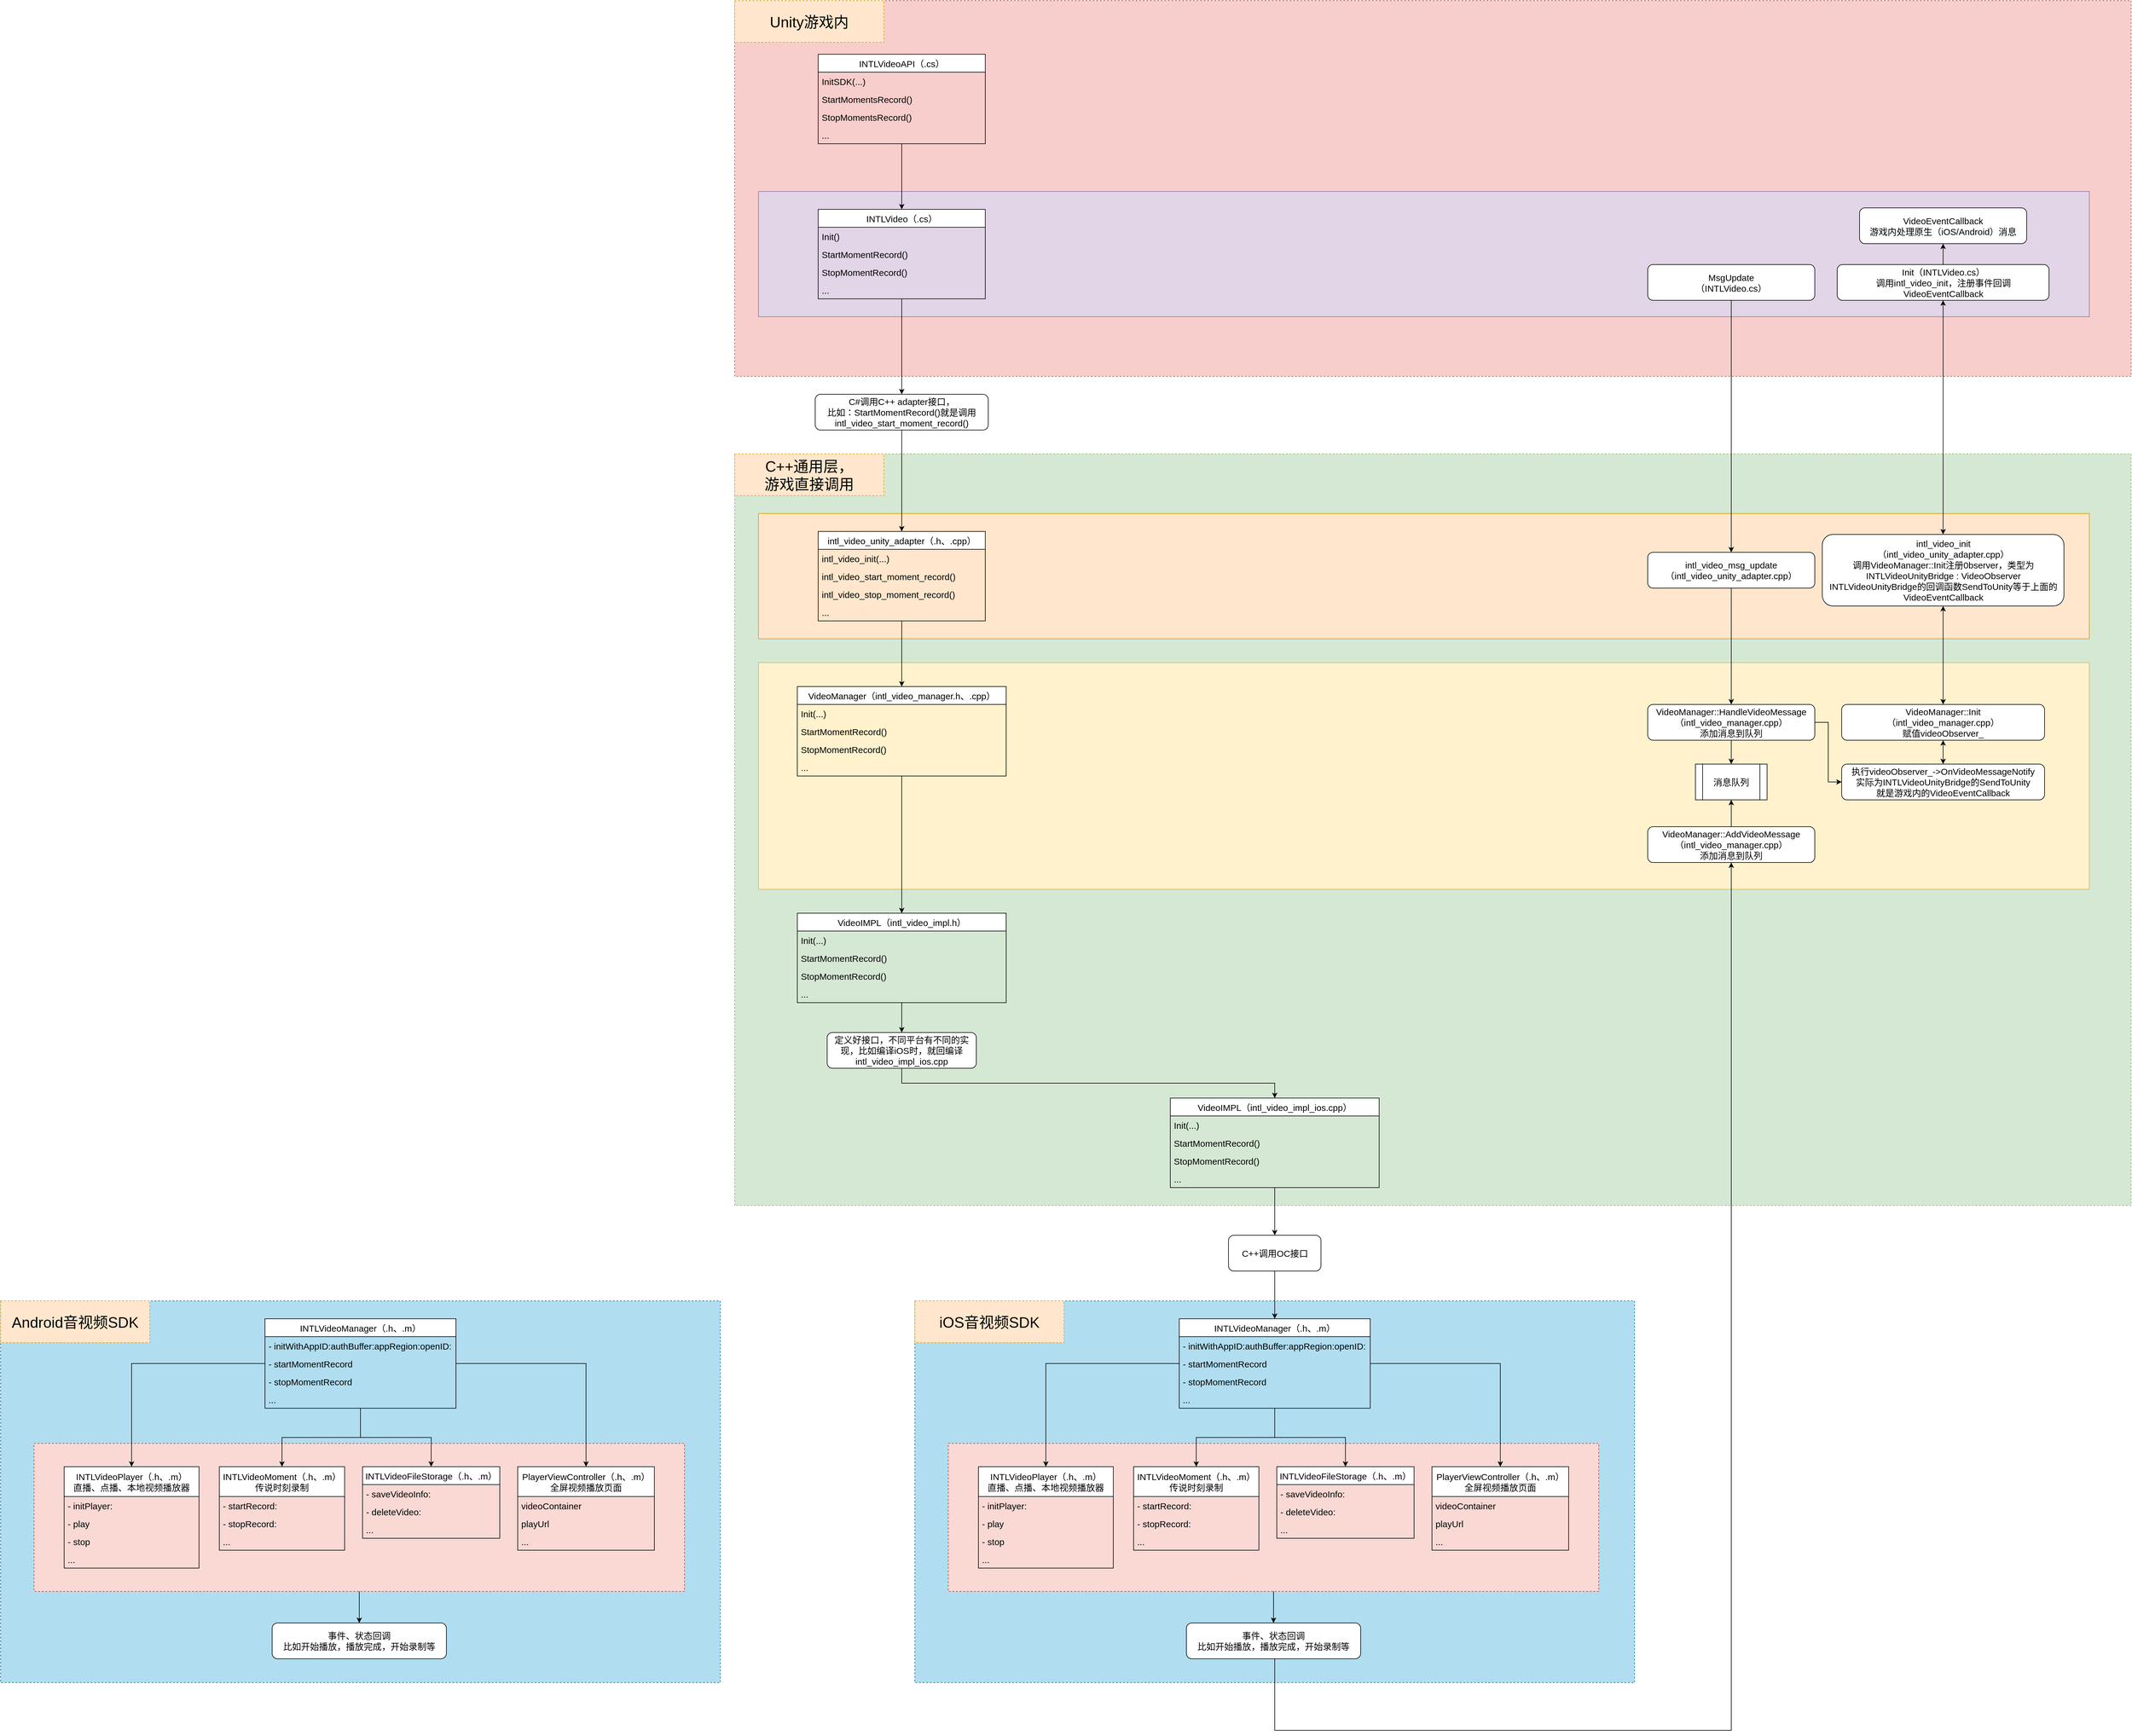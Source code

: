 <mxfile version="16.5.3" type="github">
  <diagram id="pVmP_ZlypJW5fgTROmLy" name="Page-1">
    <mxGraphModel dx="4830" dy="4189" grid="1" gridSize="10" guides="1" tooltips="1" connect="1" arrows="1" fold="1" page="1" pageScale="1" pageWidth="827" pageHeight="1169" math="0" shadow="0">
      <root>
        <mxCell id="0" />
        <mxCell id="1" parent="0" />
        <mxCell id="JUx5jzB8KOMg5DZ55unH-3" value="" style="rounded=0;whiteSpace=wrap;html=1;dashed=1;fillColor=#f8cecc;strokeColor=#b85450;" vertex="1" parent="1">
          <mxGeometry x="-10" y="-330" width="2340" height="630" as="geometry" />
        </mxCell>
        <mxCell id="JUx5jzB8KOMg5DZ55unH-21" value="" style="rounded=0;whiteSpace=wrap;html=1;fontSize=15;fillColor=#e1d5e7;strokeColor=#9673a6;" vertex="1" parent="1">
          <mxGeometry x="30" y="-10" width="2230" height="210" as="geometry" />
        </mxCell>
        <mxCell id="JUx5jzB8KOMg5DZ55unH-5" value="" style="rounded=0;whiteSpace=wrap;html=1;dashed=1;fontSize=15;fillColor=#d5e8d4;strokeColor=#82b366;" vertex="1" parent="1">
          <mxGeometry x="-10" y="430" width="2340" height="1260" as="geometry" />
        </mxCell>
        <mxCell id="JUx5jzB8KOMg5DZ55unH-19" value="" style="rounded=0;whiteSpace=wrap;html=1;fontSize=15;fillColor=#ffe6cc;strokeColor=#d79b00;" vertex="1" parent="1">
          <mxGeometry x="30" y="530" width="2230" height="210" as="geometry" />
        </mxCell>
        <mxCell id="JUx5jzB8KOMg5DZ55unH-17" value="" style="rounded=0;whiteSpace=wrap;html=1;fontSize=15;fillColor=#fff2cc;strokeColor=#d6b656;" vertex="1" parent="1">
          <mxGeometry x="30" y="780" width="2230" height="380" as="geometry" />
        </mxCell>
        <mxCell id="JUx5jzB8KOMg5DZ55unH-7" value="" style="rounded=0;whiteSpace=wrap;html=1;dashed=1;fontSize=15;fillColor=#b1ddf0;strokeColor=#10739e;" vertex="1" parent="1">
          <mxGeometry x="292" y="1850" width="1206" height="640" as="geometry" />
        </mxCell>
        <mxCell id="JUx5jzB8KOMg5DZ55unH-2" style="edgeStyle=orthogonalEdgeStyle;rounded=0;orthogonalLoop=1;jettySize=auto;html=1;exitX=0.5;exitY=1;exitDx=0;exitDy=0;entryX=0.5;entryY=0;entryDx=0;entryDy=0;" edge="1" parent="1" source="JUx5jzB8KOMg5DZ55unH-1" target="YaLD1JXw7uaXsb9LfMqk-112">
          <mxGeometry relative="1" as="geometry" />
        </mxCell>
        <mxCell id="JUx5jzB8KOMg5DZ55unH-1" value="" style="rounded=0;whiteSpace=wrap;html=1;dashed=1;fillColor=#fad9d5;strokeColor=#ae4132;" vertex="1" parent="1">
          <mxGeometry x="348" y="2089" width="1090" height="248" as="geometry" />
        </mxCell>
        <mxCell id="YaLD1JXw7uaXsb9LfMqk-14" value="" style="edgeStyle=orthogonalEdgeStyle;rounded=0;orthogonalLoop=1;jettySize=auto;html=1;fontSize=15;" parent="1" source="YaLD1JXw7uaXsb9LfMqk-4" target="YaLD1JXw7uaXsb9LfMqk-9" edge="1">
          <mxGeometry relative="1" as="geometry" />
        </mxCell>
        <mxCell id="YaLD1JXw7uaXsb9LfMqk-4" value="INTLVideoAPI（.cs）" style="swimlane;fontStyle=0;childLayout=stackLayout;horizontal=1;startSize=30;horizontalStack=0;resizeParent=1;resizeParentMax=0;resizeLast=0;collapsible=1;marginBottom=0;fontSize=15;" parent="1" vertex="1">
          <mxGeometry x="130" y="-240" width="280" height="150" as="geometry" />
        </mxCell>
        <mxCell id="YaLD1JXw7uaXsb9LfMqk-5" value="InitSDK(...)" style="text;strokeColor=none;fillColor=none;align=left;verticalAlign=middle;spacingLeft=4;spacingRight=4;overflow=hidden;points=[[0,0.5],[1,0.5]];portConstraint=eastwest;rotatable=0;fontSize=15;" parent="YaLD1JXw7uaXsb9LfMqk-4" vertex="1">
          <mxGeometry y="30" width="280" height="30" as="geometry" />
        </mxCell>
        <mxCell id="YaLD1JXw7uaXsb9LfMqk-6" value="StartMomentsRecord()" style="text;strokeColor=none;fillColor=none;align=left;verticalAlign=middle;spacingLeft=4;spacingRight=4;overflow=hidden;points=[[0,0.5],[1,0.5]];portConstraint=eastwest;rotatable=0;fontSize=15;" parent="YaLD1JXw7uaXsb9LfMqk-4" vertex="1">
          <mxGeometry y="60" width="280" height="30" as="geometry" />
        </mxCell>
        <mxCell id="YaLD1JXw7uaXsb9LfMqk-7" value="StopMomentsRecord()" style="text;strokeColor=none;fillColor=none;align=left;verticalAlign=middle;spacingLeft=4;spacingRight=4;overflow=hidden;points=[[0,0.5],[1,0.5]];portConstraint=eastwest;rotatable=0;fontSize=15;" parent="YaLD1JXw7uaXsb9LfMqk-4" vertex="1">
          <mxGeometry y="90" width="280" height="30" as="geometry" />
        </mxCell>
        <mxCell id="YaLD1JXw7uaXsb9LfMqk-8" value="..." style="text;strokeColor=none;fillColor=none;align=left;verticalAlign=middle;spacingLeft=4;spacingRight=4;overflow=hidden;points=[[0,0.5],[1,0.5]];portConstraint=eastwest;rotatable=0;fontSize=15;" parent="YaLD1JXw7uaXsb9LfMqk-4" vertex="1">
          <mxGeometry y="120" width="280" height="30" as="geometry" />
        </mxCell>
        <mxCell id="YaLD1JXw7uaXsb9LfMqk-25" value="" style="edgeStyle=orthogonalEdgeStyle;rounded=0;orthogonalLoop=1;jettySize=auto;html=1;fontSize=15;" parent="1" source="YaLD1JXw7uaXsb9LfMqk-9" target="YaLD1JXw7uaXsb9LfMqk-24" edge="1">
          <mxGeometry relative="1" as="geometry" />
        </mxCell>
        <mxCell id="YaLD1JXw7uaXsb9LfMqk-9" value="INTLVideo（.cs）" style="swimlane;fontStyle=0;childLayout=stackLayout;horizontal=1;startSize=30;horizontalStack=0;resizeParent=1;resizeParentMax=0;resizeLast=0;collapsible=1;marginBottom=0;fontSize=15;" parent="1" vertex="1">
          <mxGeometry x="130" y="20" width="280" height="150" as="geometry" />
        </mxCell>
        <mxCell id="YaLD1JXw7uaXsb9LfMqk-10" value="Init()" style="text;strokeColor=none;fillColor=none;align=left;verticalAlign=middle;spacingLeft=4;spacingRight=4;overflow=hidden;points=[[0,0.5],[1,0.5]];portConstraint=eastwest;rotatable=0;fontSize=15;" parent="YaLD1JXw7uaXsb9LfMqk-9" vertex="1">
          <mxGeometry y="30" width="280" height="30" as="geometry" />
        </mxCell>
        <mxCell id="YaLD1JXw7uaXsb9LfMqk-11" value="StartMomentRecord()" style="text;strokeColor=none;fillColor=none;align=left;verticalAlign=middle;spacingLeft=4;spacingRight=4;overflow=hidden;points=[[0,0.5],[1,0.5]];portConstraint=eastwest;rotatable=0;fontSize=15;" parent="YaLD1JXw7uaXsb9LfMqk-9" vertex="1">
          <mxGeometry y="60" width="280" height="30" as="geometry" />
        </mxCell>
        <mxCell id="YaLD1JXw7uaXsb9LfMqk-12" value="StopMomentRecord()" style="text;strokeColor=none;fillColor=none;align=left;verticalAlign=middle;spacingLeft=4;spacingRight=4;overflow=hidden;points=[[0,0.5],[1,0.5]];portConstraint=eastwest;rotatable=0;fontSize=15;" parent="YaLD1JXw7uaXsb9LfMqk-9" vertex="1">
          <mxGeometry y="90" width="280" height="30" as="geometry" />
        </mxCell>
        <mxCell id="YaLD1JXw7uaXsb9LfMqk-13" value="..." style="text;strokeColor=none;fillColor=none;align=left;verticalAlign=middle;spacingLeft=4;spacingRight=4;overflow=hidden;points=[[0,0.5],[1,0.5]];portConstraint=eastwest;rotatable=0;fontSize=15;" parent="YaLD1JXw7uaXsb9LfMqk-9" vertex="1">
          <mxGeometry y="120" width="280" height="30" as="geometry" />
        </mxCell>
        <mxCell id="YaLD1JXw7uaXsb9LfMqk-32" value="" style="edgeStyle=orthogonalEdgeStyle;rounded=0;orthogonalLoop=1;jettySize=auto;html=1;fontSize=15;entryX=0.5;entryY=0;entryDx=0;entryDy=0;" parent="1" source="YaLD1JXw7uaXsb9LfMqk-19" target="YaLD1JXw7uaXsb9LfMqk-27" edge="1">
          <mxGeometry relative="1" as="geometry" />
        </mxCell>
        <mxCell id="YaLD1JXw7uaXsb9LfMqk-19" value="intl_video_unity_adapter（.h、.cpp）" style="swimlane;fontStyle=0;childLayout=stackLayout;horizontal=1;startSize=30;horizontalStack=0;resizeParent=1;resizeParentMax=0;resizeLast=0;collapsible=1;marginBottom=0;fontSize=15;" parent="1" vertex="1">
          <mxGeometry x="130" y="560" width="280" height="150" as="geometry" />
        </mxCell>
        <mxCell id="YaLD1JXw7uaXsb9LfMqk-20" value="intl_video_init(...)" style="text;strokeColor=none;fillColor=none;align=left;verticalAlign=middle;spacingLeft=4;spacingRight=4;overflow=hidden;points=[[0,0.5],[1,0.5]];portConstraint=eastwest;rotatable=0;fontSize=15;" parent="YaLD1JXw7uaXsb9LfMqk-19" vertex="1">
          <mxGeometry y="30" width="280" height="30" as="geometry" />
        </mxCell>
        <mxCell id="YaLD1JXw7uaXsb9LfMqk-21" value="intl_video_start_moment_record()" style="text;strokeColor=none;fillColor=none;align=left;verticalAlign=middle;spacingLeft=4;spacingRight=4;overflow=hidden;points=[[0,0.5],[1,0.5]];portConstraint=eastwest;rotatable=0;fontSize=15;" parent="YaLD1JXw7uaXsb9LfMqk-19" vertex="1">
          <mxGeometry y="60" width="280" height="30" as="geometry" />
        </mxCell>
        <mxCell id="YaLD1JXw7uaXsb9LfMqk-22" value="intl_video_stop_moment_record()" style="text;strokeColor=none;fillColor=none;align=left;verticalAlign=middle;spacingLeft=4;spacingRight=4;overflow=hidden;points=[[0,0.5],[1,0.5]];portConstraint=eastwest;rotatable=0;fontSize=15;" parent="YaLD1JXw7uaXsb9LfMqk-19" vertex="1">
          <mxGeometry y="90" width="280" height="30" as="geometry" />
        </mxCell>
        <mxCell id="YaLD1JXw7uaXsb9LfMqk-23" value="..." style="text;strokeColor=none;fillColor=none;align=left;verticalAlign=middle;spacingLeft=4;spacingRight=4;overflow=hidden;points=[[0,0.5],[1,0.5]];portConstraint=eastwest;rotatable=0;fontSize=15;" parent="YaLD1JXw7uaXsb9LfMqk-19" vertex="1">
          <mxGeometry y="120" width="280" height="30" as="geometry" />
        </mxCell>
        <mxCell id="YaLD1JXw7uaXsb9LfMqk-26" style="edgeStyle=orthogonalEdgeStyle;rounded=0;orthogonalLoop=1;jettySize=auto;html=1;exitX=0.5;exitY=1;exitDx=0;exitDy=0;entryX=0.5;entryY=0;entryDx=0;entryDy=0;fontSize=15;" parent="1" source="YaLD1JXw7uaXsb9LfMqk-24" target="YaLD1JXw7uaXsb9LfMqk-19" edge="1">
          <mxGeometry relative="1" as="geometry" />
        </mxCell>
        <mxCell id="YaLD1JXw7uaXsb9LfMqk-24" value="&lt;span&gt;C#调用C++ adapter接口，&lt;/span&gt;&lt;br&gt;&lt;span&gt;比如：&lt;/span&gt;&lt;span style=&quot;text-align: left&quot;&gt;StartMomentRecord()就是调用&lt;/span&gt;&lt;span&gt;&lt;br&gt;intl_video_start_moment_record()&lt;/span&gt;" style="rounded=1;whiteSpace=wrap;html=1;fontSize=15;" parent="1" vertex="1">
          <mxGeometry x="125" y="330" width="290" height="60" as="geometry" />
        </mxCell>
        <mxCell id="YaLD1JXw7uaXsb9LfMqk-43" value="" style="edgeStyle=orthogonalEdgeStyle;rounded=0;orthogonalLoop=1;jettySize=auto;html=1;fontSize=15;entryX=0.5;entryY=0;entryDx=0;entryDy=0;" parent="1" source="YaLD1JXw7uaXsb9LfMqk-27" target="YaLD1JXw7uaXsb9LfMqk-33" edge="1">
          <mxGeometry relative="1" as="geometry" />
        </mxCell>
        <mxCell id="YaLD1JXw7uaXsb9LfMqk-27" value="VideoManager（intl_video_manager.h、.cpp）" style="swimlane;fontStyle=0;childLayout=stackLayout;horizontal=1;startSize=30;horizontalStack=0;resizeParent=1;resizeParentMax=0;resizeLast=0;collapsible=1;marginBottom=0;fontSize=15;" parent="1" vertex="1">
          <mxGeometry x="95" y="820" width="350" height="150" as="geometry" />
        </mxCell>
        <mxCell id="YaLD1JXw7uaXsb9LfMqk-28" value="Init(...)" style="text;strokeColor=none;fillColor=none;align=left;verticalAlign=middle;spacingLeft=4;spacingRight=4;overflow=hidden;points=[[0,0.5],[1,0.5]];portConstraint=eastwest;rotatable=0;fontSize=15;" parent="YaLD1JXw7uaXsb9LfMqk-27" vertex="1">
          <mxGeometry y="30" width="350" height="30" as="geometry" />
        </mxCell>
        <mxCell id="YaLD1JXw7uaXsb9LfMqk-29" value="StartMomentRecord()" style="text;strokeColor=none;fillColor=none;align=left;verticalAlign=middle;spacingLeft=4;spacingRight=4;overflow=hidden;points=[[0,0.5],[1,0.5]];portConstraint=eastwest;rotatable=0;fontSize=15;" parent="YaLD1JXw7uaXsb9LfMqk-27" vertex="1">
          <mxGeometry y="60" width="350" height="30" as="geometry" />
        </mxCell>
        <mxCell id="YaLD1JXw7uaXsb9LfMqk-30" value="StopMomentRecord()" style="text;strokeColor=none;fillColor=none;align=left;verticalAlign=middle;spacingLeft=4;spacingRight=4;overflow=hidden;points=[[0,0.5],[1,0.5]];portConstraint=eastwest;rotatable=0;fontSize=15;" parent="YaLD1JXw7uaXsb9LfMqk-27" vertex="1">
          <mxGeometry y="90" width="350" height="30" as="geometry" />
        </mxCell>
        <mxCell id="YaLD1JXw7uaXsb9LfMqk-31" value="..." style="text;strokeColor=none;fillColor=none;align=left;verticalAlign=middle;spacingLeft=4;spacingRight=4;overflow=hidden;points=[[0,0.5],[1,0.5]];portConstraint=eastwest;rotatable=0;fontSize=15;" parent="YaLD1JXw7uaXsb9LfMqk-27" vertex="1">
          <mxGeometry y="120" width="350" height="30" as="geometry" />
        </mxCell>
        <mxCell id="YaLD1JXw7uaXsb9LfMqk-42" value="" style="edgeStyle=orthogonalEdgeStyle;rounded=0;orthogonalLoop=1;jettySize=auto;html=1;fontSize=15;" parent="1" source="YaLD1JXw7uaXsb9LfMqk-33" target="YaLD1JXw7uaXsb9LfMqk-41" edge="1">
          <mxGeometry relative="1" as="geometry" />
        </mxCell>
        <mxCell id="YaLD1JXw7uaXsb9LfMqk-33" value="VideoIMPL（intl_video_impl.h）" style="swimlane;fontStyle=0;childLayout=stackLayout;horizontal=1;startSize=30;horizontalStack=0;resizeParent=1;resizeParentMax=0;resizeLast=0;collapsible=1;marginBottom=0;fontSize=15;" parent="1" vertex="1">
          <mxGeometry x="95" y="1200" width="350" height="150" as="geometry" />
        </mxCell>
        <mxCell id="YaLD1JXw7uaXsb9LfMqk-34" value="Init(...)" style="text;strokeColor=none;fillColor=none;align=left;verticalAlign=middle;spacingLeft=4;spacingRight=4;overflow=hidden;points=[[0,0.5],[1,0.5]];portConstraint=eastwest;rotatable=0;fontSize=15;" parent="YaLD1JXw7uaXsb9LfMqk-33" vertex="1">
          <mxGeometry y="30" width="350" height="30" as="geometry" />
        </mxCell>
        <mxCell id="YaLD1JXw7uaXsb9LfMqk-35" value="StartMomentRecord()" style="text;strokeColor=none;fillColor=none;align=left;verticalAlign=middle;spacingLeft=4;spacingRight=4;overflow=hidden;points=[[0,0.5],[1,0.5]];portConstraint=eastwest;rotatable=0;fontSize=15;" parent="YaLD1JXw7uaXsb9LfMqk-33" vertex="1">
          <mxGeometry y="60" width="350" height="30" as="geometry" />
        </mxCell>
        <mxCell id="YaLD1JXw7uaXsb9LfMqk-36" value="StopMomentRecord()" style="text;strokeColor=none;fillColor=none;align=left;verticalAlign=middle;spacingLeft=4;spacingRight=4;overflow=hidden;points=[[0,0.5],[1,0.5]];portConstraint=eastwest;rotatable=0;fontSize=15;" parent="YaLD1JXw7uaXsb9LfMqk-33" vertex="1">
          <mxGeometry y="90" width="350" height="30" as="geometry" />
        </mxCell>
        <mxCell id="YaLD1JXw7uaXsb9LfMqk-37" value="..." style="text;strokeColor=none;fillColor=none;align=left;verticalAlign=middle;spacingLeft=4;spacingRight=4;overflow=hidden;points=[[0,0.5],[1,0.5]];portConstraint=eastwest;rotatable=0;fontSize=15;" parent="YaLD1JXw7uaXsb9LfMqk-33" vertex="1">
          <mxGeometry y="120" width="350" height="30" as="geometry" />
        </mxCell>
        <mxCell id="YaLD1JXw7uaXsb9LfMqk-54" style="edgeStyle=orthogonalEdgeStyle;rounded=0;orthogonalLoop=1;jettySize=auto;html=1;exitX=0.5;exitY=1;exitDx=0;exitDy=0;entryX=0.5;entryY=0;entryDx=0;entryDy=0;fontSize=15;" parent="1" source="YaLD1JXw7uaXsb9LfMqk-41" target="YaLD1JXw7uaXsb9LfMqk-49" edge="1">
          <mxGeometry relative="1" as="geometry" />
        </mxCell>
        <mxCell id="YaLD1JXw7uaXsb9LfMqk-41" value="&lt;span&gt;定义好接口，不同平台有不同的实现，比如编译iOS时，就回编译intl_video_impl_ios.cpp&lt;/span&gt;" style="rounded=1;whiteSpace=wrap;html=1;fontSize=15;fontStyle=0;startSize=30;" parent="1" vertex="1">
          <mxGeometry x="145" y="1400" width="250" height="60" as="geometry" />
        </mxCell>
        <mxCell id="YaLD1JXw7uaXsb9LfMqk-56" value="" style="edgeStyle=orthogonalEdgeStyle;rounded=0;orthogonalLoop=1;jettySize=auto;html=1;fontSize=15;" parent="1" source="YaLD1JXw7uaXsb9LfMqk-49" target="YaLD1JXw7uaXsb9LfMqk-55" edge="1">
          <mxGeometry relative="1" as="geometry" />
        </mxCell>
        <mxCell id="YaLD1JXw7uaXsb9LfMqk-49" value="VideoIMPL（intl_video_impl_ios.cpp）" style="swimlane;fontStyle=0;childLayout=stackLayout;horizontal=1;startSize=30;horizontalStack=0;resizeParent=1;resizeParentMax=0;resizeLast=0;collapsible=1;marginBottom=0;fontSize=15;" parent="1" vertex="1">
          <mxGeometry x="720" y="1510" width="350" height="150" as="geometry" />
        </mxCell>
        <mxCell id="YaLD1JXw7uaXsb9LfMqk-50" value="Init(...)" style="text;strokeColor=none;fillColor=none;align=left;verticalAlign=middle;spacingLeft=4;spacingRight=4;overflow=hidden;points=[[0,0.5],[1,0.5]];portConstraint=eastwest;rotatable=0;fontSize=15;" parent="YaLD1JXw7uaXsb9LfMqk-49" vertex="1">
          <mxGeometry y="30" width="350" height="30" as="geometry" />
        </mxCell>
        <mxCell id="YaLD1JXw7uaXsb9LfMqk-51" value="StartMomentRecord()" style="text;strokeColor=none;fillColor=none;align=left;verticalAlign=middle;spacingLeft=4;spacingRight=4;overflow=hidden;points=[[0,0.5],[1,0.5]];portConstraint=eastwest;rotatable=0;fontSize=15;" parent="YaLD1JXw7uaXsb9LfMqk-49" vertex="1">
          <mxGeometry y="60" width="350" height="30" as="geometry" />
        </mxCell>
        <mxCell id="YaLD1JXw7uaXsb9LfMqk-52" value="StopMomentRecord()" style="text;strokeColor=none;fillColor=none;align=left;verticalAlign=middle;spacingLeft=4;spacingRight=4;overflow=hidden;points=[[0,0.5],[1,0.5]];portConstraint=eastwest;rotatable=0;fontSize=15;" parent="YaLD1JXw7uaXsb9LfMqk-49" vertex="1">
          <mxGeometry y="90" width="350" height="30" as="geometry" />
        </mxCell>
        <mxCell id="YaLD1JXw7uaXsb9LfMqk-53" value="..." style="text;strokeColor=none;fillColor=none;align=left;verticalAlign=middle;spacingLeft=4;spacingRight=4;overflow=hidden;points=[[0,0.5],[1,0.5]];portConstraint=eastwest;rotatable=0;fontSize=15;" parent="YaLD1JXw7uaXsb9LfMqk-49" vertex="1">
          <mxGeometry y="120" width="350" height="30" as="geometry" />
        </mxCell>
        <mxCell id="YaLD1JXw7uaXsb9LfMqk-62" value="" style="edgeStyle=orthogonalEdgeStyle;rounded=0;orthogonalLoop=1;jettySize=auto;html=1;fontSize=15;entryX=0.5;entryY=0;entryDx=0;entryDy=0;" parent="1" source="YaLD1JXw7uaXsb9LfMqk-55" target="YaLD1JXw7uaXsb9LfMqk-57" edge="1">
          <mxGeometry relative="1" as="geometry" />
        </mxCell>
        <mxCell id="YaLD1JXw7uaXsb9LfMqk-55" value="C++调用OC接口" style="rounded=1;whiteSpace=wrap;html=1;fontSize=15;fontStyle=0;startSize=30;" parent="1" vertex="1">
          <mxGeometry x="817.5" y="1740" width="155" height="60" as="geometry" />
        </mxCell>
        <mxCell id="YaLD1JXw7uaXsb9LfMqk-68" value="" style="edgeStyle=orthogonalEdgeStyle;rounded=0;orthogonalLoop=1;jettySize=auto;html=1;fontSize=15;" parent="1" source="YaLD1JXw7uaXsb9LfMqk-57" target="YaLD1JXw7uaXsb9LfMqk-63" edge="1">
          <mxGeometry relative="1" as="geometry" />
        </mxCell>
        <mxCell id="YaLD1JXw7uaXsb9LfMqk-74" value="" style="edgeStyle=orthogonalEdgeStyle;rounded=0;orthogonalLoop=1;jettySize=auto;html=1;fontSize=15;entryX=0.5;entryY=0;entryDx=0;entryDy=0;" parent="1" source="YaLD1JXw7uaXsb9LfMqk-57" target="YaLD1JXw7uaXsb9LfMqk-69" edge="1">
          <mxGeometry relative="1" as="geometry">
            <mxPoint x="768" y="2110" as="targetPoint" />
          </mxGeometry>
        </mxCell>
        <mxCell id="YaLD1JXw7uaXsb9LfMqk-86" value="" style="edgeStyle=orthogonalEdgeStyle;rounded=0;orthogonalLoop=1;jettySize=auto;html=1;fontSize=15;" parent="1" source="YaLD1JXw7uaXsb9LfMqk-57" target="YaLD1JXw7uaXsb9LfMqk-81" edge="1">
          <mxGeometry relative="1" as="geometry" />
        </mxCell>
        <mxCell id="YaLD1JXw7uaXsb9LfMqk-111" value="" style="edgeStyle=orthogonalEdgeStyle;rounded=0;orthogonalLoop=1;jettySize=auto;html=1;fontSize=15;" parent="1" source="YaLD1JXw7uaXsb9LfMqk-57" target="YaLD1JXw7uaXsb9LfMqk-106" edge="1">
          <mxGeometry relative="1" as="geometry" />
        </mxCell>
        <mxCell id="YaLD1JXw7uaXsb9LfMqk-57" value="INTLVideoManager（.h、.m）" style="swimlane;fontStyle=0;childLayout=stackLayout;horizontal=1;startSize=30;horizontalStack=0;resizeParent=1;resizeParentMax=0;resizeLast=0;collapsible=1;marginBottom=0;fontSize=15;" parent="1" vertex="1">
          <mxGeometry x="735" y="1880" width="320" height="150" as="geometry" />
        </mxCell>
        <mxCell id="YaLD1JXw7uaXsb9LfMqk-58" value="- initWithAppID:authBuffer:appRegion:openID:" style="text;strokeColor=none;fillColor=none;align=left;verticalAlign=middle;spacingLeft=4;spacingRight=4;overflow=hidden;points=[[0,0.5],[1,0.5]];portConstraint=eastwest;rotatable=0;fontSize=15;" parent="YaLD1JXw7uaXsb9LfMqk-57" vertex="1">
          <mxGeometry y="30" width="320" height="30" as="geometry" />
        </mxCell>
        <mxCell id="YaLD1JXw7uaXsb9LfMqk-59" value="- startMomentRecord" style="text;strokeColor=none;fillColor=none;align=left;verticalAlign=middle;spacingLeft=4;spacingRight=4;overflow=hidden;points=[[0,0.5],[1,0.5]];portConstraint=eastwest;rotatable=0;fontSize=15;" parent="YaLD1JXw7uaXsb9LfMqk-57" vertex="1">
          <mxGeometry y="60" width="320" height="30" as="geometry" />
        </mxCell>
        <mxCell id="YaLD1JXw7uaXsb9LfMqk-60" value="- stopMomentRecord" style="text;strokeColor=none;fillColor=none;align=left;verticalAlign=middle;spacingLeft=4;spacingRight=4;overflow=hidden;points=[[0,0.5],[1,0.5]];portConstraint=eastwest;rotatable=0;fontSize=15;" parent="YaLD1JXw7uaXsb9LfMqk-57" vertex="1">
          <mxGeometry y="90" width="320" height="30" as="geometry" />
        </mxCell>
        <mxCell id="YaLD1JXw7uaXsb9LfMqk-61" value="..." style="text;strokeColor=none;fillColor=none;align=left;verticalAlign=middle;spacingLeft=4;spacingRight=4;overflow=hidden;points=[[0,0.5],[1,0.5]];portConstraint=eastwest;rotatable=0;fontSize=15;" parent="YaLD1JXw7uaXsb9LfMqk-57" vertex="1">
          <mxGeometry y="120" width="320" height="30" as="geometry" />
        </mxCell>
        <mxCell id="YaLD1JXw7uaXsb9LfMqk-63" value="INTLVideoPlayer（.h、.m）&#xa;直播、点播、本地视频播放器" style="swimlane;fontStyle=0;childLayout=stackLayout;horizontal=1;startSize=50;horizontalStack=0;resizeParent=1;resizeParentMax=0;resizeLast=0;collapsible=1;marginBottom=0;fontSize=15;" parent="1" vertex="1">
          <mxGeometry x="398.5" y="2128" width="226" height="170" as="geometry" />
        </mxCell>
        <mxCell id="YaLD1JXw7uaXsb9LfMqk-64" value="- initPlayer:" style="text;strokeColor=none;fillColor=none;align=left;verticalAlign=middle;spacingLeft=4;spacingRight=4;overflow=hidden;points=[[0,0.5],[1,0.5]];portConstraint=eastwest;rotatable=0;fontSize=15;" parent="YaLD1JXw7uaXsb9LfMqk-63" vertex="1">
          <mxGeometry y="50" width="226" height="30" as="geometry" />
        </mxCell>
        <mxCell id="YaLD1JXw7uaXsb9LfMqk-65" value="- play" style="text;strokeColor=none;fillColor=none;align=left;verticalAlign=middle;spacingLeft=4;spacingRight=4;overflow=hidden;points=[[0,0.5],[1,0.5]];portConstraint=eastwest;rotatable=0;fontSize=15;" parent="YaLD1JXw7uaXsb9LfMqk-63" vertex="1">
          <mxGeometry y="80" width="226" height="30" as="geometry" />
        </mxCell>
        <mxCell id="YaLD1JXw7uaXsb9LfMqk-66" value="- stop" style="text;strokeColor=none;fillColor=none;align=left;verticalAlign=middle;spacingLeft=4;spacingRight=4;overflow=hidden;points=[[0,0.5],[1,0.5]];portConstraint=eastwest;rotatable=0;fontSize=15;" parent="YaLD1JXw7uaXsb9LfMqk-63" vertex="1">
          <mxGeometry y="110" width="226" height="30" as="geometry" />
        </mxCell>
        <mxCell id="YaLD1JXw7uaXsb9LfMqk-67" value="..." style="text;strokeColor=none;fillColor=none;align=left;verticalAlign=middle;spacingLeft=4;spacingRight=4;overflow=hidden;points=[[0,0.5],[1,0.5]];portConstraint=eastwest;rotatable=0;fontSize=15;" parent="YaLD1JXw7uaXsb9LfMqk-63" vertex="1">
          <mxGeometry y="140" width="226" height="30" as="geometry" />
        </mxCell>
        <mxCell id="YaLD1JXw7uaXsb9LfMqk-69" value="INTLVideoMoment（.h、.m）&#xa;传说时刻录制" style="swimlane;fontStyle=0;childLayout=stackLayout;horizontal=1;startSize=50;horizontalStack=0;resizeParent=1;resizeParentMax=0;resizeLast=0;collapsible=1;marginBottom=0;fontSize=15;" parent="1" vertex="1">
          <mxGeometry x="658.5" y="2128" width="210" height="140" as="geometry" />
        </mxCell>
        <mxCell id="YaLD1JXw7uaXsb9LfMqk-71" value="- startRecord:" style="text;strokeColor=none;fillColor=none;align=left;verticalAlign=middle;spacingLeft=4;spacingRight=4;overflow=hidden;points=[[0,0.5],[1,0.5]];portConstraint=eastwest;rotatable=0;fontSize=15;" parent="YaLD1JXw7uaXsb9LfMqk-69" vertex="1">
          <mxGeometry y="50" width="210" height="30" as="geometry" />
        </mxCell>
        <mxCell id="YaLD1JXw7uaXsb9LfMqk-72" value="- stopRecord:" style="text;strokeColor=none;fillColor=none;align=left;verticalAlign=middle;spacingLeft=4;spacingRight=4;overflow=hidden;points=[[0,0.5],[1,0.5]];portConstraint=eastwest;rotatable=0;fontSize=15;" parent="YaLD1JXw7uaXsb9LfMqk-69" vertex="1">
          <mxGeometry y="80" width="210" height="30" as="geometry" />
        </mxCell>
        <mxCell id="YaLD1JXw7uaXsb9LfMqk-73" value="..." style="text;strokeColor=none;fillColor=none;align=left;verticalAlign=middle;spacingLeft=4;spacingRight=4;overflow=hidden;points=[[0,0.5],[1,0.5]];portConstraint=eastwest;rotatable=0;fontSize=15;" parent="YaLD1JXw7uaXsb9LfMqk-69" vertex="1">
          <mxGeometry y="110" width="210" height="30" as="geometry" />
        </mxCell>
        <mxCell id="YaLD1JXw7uaXsb9LfMqk-81" value="PlayerViewController（.h、.m）&#xa;全屏视频播放页面" style="swimlane;fontStyle=0;childLayout=stackLayout;horizontal=1;startSize=50;horizontalStack=0;resizeParent=1;resizeParentMax=0;resizeLast=0;collapsible=1;marginBottom=0;fontSize=15;" parent="1" vertex="1">
          <mxGeometry x="1158.5" y="2128" width="229" height="140" as="geometry" />
        </mxCell>
        <mxCell id="YaLD1JXw7uaXsb9LfMqk-83" value="videoContainer" style="text;strokeColor=none;fillColor=none;align=left;verticalAlign=middle;spacingLeft=4;spacingRight=4;overflow=hidden;points=[[0,0.5],[1,0.5]];portConstraint=eastwest;rotatable=0;fontSize=15;" parent="YaLD1JXw7uaXsb9LfMqk-81" vertex="1">
          <mxGeometry y="50" width="229" height="30" as="geometry" />
        </mxCell>
        <mxCell id="YaLD1JXw7uaXsb9LfMqk-84" value="playUrl" style="text;strokeColor=none;fillColor=none;align=left;verticalAlign=middle;spacingLeft=4;spacingRight=4;overflow=hidden;points=[[0,0.5],[1,0.5]];portConstraint=eastwest;rotatable=0;fontSize=15;" parent="YaLD1JXw7uaXsb9LfMqk-81" vertex="1">
          <mxGeometry y="80" width="229" height="30" as="geometry" />
        </mxCell>
        <mxCell id="YaLD1JXw7uaXsb9LfMqk-85" value="..." style="text;strokeColor=none;fillColor=none;align=left;verticalAlign=middle;spacingLeft=4;spacingRight=4;overflow=hidden;points=[[0,0.5],[1,0.5]];portConstraint=eastwest;rotatable=0;fontSize=15;" parent="YaLD1JXw7uaXsb9LfMqk-81" vertex="1">
          <mxGeometry y="110" width="229" height="30" as="geometry" />
        </mxCell>
        <mxCell id="YaLD1JXw7uaXsb9LfMqk-106" value="INTLVideoFileStorage（.h、.m）" style="swimlane;fontStyle=0;childLayout=stackLayout;horizontal=1;startSize=30;horizontalStack=0;resizeParent=1;resizeParentMax=0;resizeLast=0;collapsible=1;marginBottom=0;fontSize=15;" parent="1" vertex="1">
          <mxGeometry x="898.5" y="2128" width="230" height="120" as="geometry" />
        </mxCell>
        <mxCell id="YaLD1JXw7uaXsb9LfMqk-107" value="- saveVideoInfo:" style="text;strokeColor=none;fillColor=none;align=left;verticalAlign=middle;spacingLeft=4;spacingRight=4;overflow=hidden;points=[[0,0.5],[1,0.5]];portConstraint=eastwest;rotatable=0;fontSize=15;" parent="YaLD1JXw7uaXsb9LfMqk-106" vertex="1">
          <mxGeometry y="30" width="230" height="30" as="geometry" />
        </mxCell>
        <mxCell id="YaLD1JXw7uaXsb9LfMqk-108" value="- deleteVideo:" style="text;strokeColor=none;fillColor=none;align=left;verticalAlign=middle;spacingLeft=4;spacingRight=4;overflow=hidden;points=[[0,0.5],[1,0.5]];portConstraint=eastwest;rotatable=0;fontSize=15;" parent="YaLD1JXw7uaXsb9LfMqk-106" vertex="1">
          <mxGeometry y="60" width="230" height="30" as="geometry" />
        </mxCell>
        <mxCell id="YaLD1JXw7uaXsb9LfMqk-110" value="..." style="text;strokeColor=none;fillColor=none;align=left;verticalAlign=middle;spacingLeft=4;spacingRight=4;overflow=hidden;points=[[0,0.5],[1,0.5]];portConstraint=eastwest;rotatable=0;fontSize=15;" parent="YaLD1JXw7uaXsb9LfMqk-106" vertex="1">
          <mxGeometry y="90" width="230" height="30" as="geometry" />
        </mxCell>
        <mxCell id="JUx5jzB8KOMg5DZ55unH-9" style="edgeStyle=orthogonalEdgeStyle;rounded=0;orthogonalLoop=1;jettySize=auto;html=1;exitX=0.5;exitY=1;exitDx=0;exitDy=0;fontSize=15;entryX=0.5;entryY=1;entryDx=0;entryDy=0;" edge="1" parent="1" source="YaLD1JXw7uaXsb9LfMqk-112" target="JUx5jzB8KOMg5DZ55unH-8">
          <mxGeometry relative="1" as="geometry">
            <mxPoint x="1820" y="1500" as="targetPoint" />
            <Array as="points">
              <mxPoint x="895" y="2570" />
              <mxPoint x="1660" y="2570" />
            </Array>
          </mxGeometry>
        </mxCell>
        <mxCell id="YaLD1JXw7uaXsb9LfMqk-112" value="事件、状态回调&lt;br&gt;比如开始播放，播放完成，开始录制等" style="rounded=1;whiteSpace=wrap;html=1;fontSize=15;" parent="1" vertex="1">
          <mxGeometry x="747" y="2390" width="292" height="60" as="geometry" />
        </mxCell>
        <mxCell id="JUx5jzB8KOMg5DZ55unH-4" value="Unity游戏内" style="text;html=1;strokeColor=#d79b00;fillColor=#ffe6cc;align=center;verticalAlign=middle;whiteSpace=wrap;rounded=0;dashed=1;fontSize=25;" vertex="1" parent="1">
          <mxGeometry x="-10" y="-330" width="250" height="70" as="geometry" />
        </mxCell>
        <mxCell id="JUx5jzB8KOMg5DZ55unH-6" value="C++通用层，&lt;br style=&quot;font-size: 25px;&quot;&gt;游戏直接调用" style="text;html=1;strokeColor=#d79b00;fillColor=#ffe6cc;align=center;verticalAlign=middle;whiteSpace=wrap;rounded=0;dashed=1;fontSize=25;" vertex="1" parent="1">
          <mxGeometry x="-10" y="430" width="250" height="70" as="geometry" />
        </mxCell>
        <mxCell id="JUx5jzB8KOMg5DZ55unH-15" style="edgeStyle=orthogonalEdgeStyle;rounded=0;orthogonalLoop=1;jettySize=auto;html=1;exitX=0.5;exitY=0;exitDx=0;exitDy=0;entryX=0.5;entryY=1;entryDx=0;entryDy=0;fontSize=15;" edge="1" parent="1" source="JUx5jzB8KOMg5DZ55unH-8" target="JUx5jzB8KOMg5DZ55unH-14">
          <mxGeometry relative="1" as="geometry" />
        </mxCell>
        <mxCell id="JUx5jzB8KOMg5DZ55unH-8" value="VideoManager::AddVideoMessage&lt;br&gt;（intl_video_manager.cpp）&lt;br&gt;添加消息到队列" style="rounded=1;whiteSpace=wrap;html=1;fontSize=15;" vertex="1" parent="1">
          <mxGeometry x="1520" y="1055" width="280" height="60" as="geometry" />
        </mxCell>
        <mxCell id="JUx5jzB8KOMg5DZ55unH-13" style="edgeStyle=orthogonalEdgeStyle;rounded=0;orthogonalLoop=1;jettySize=auto;html=1;exitX=1;exitY=0.5;exitDx=0;exitDy=0;entryX=0;entryY=0.5;entryDx=0;entryDy=0;fontSize=15;" edge="1" parent="1" source="JUx5jzB8KOMg5DZ55unH-10" target="JUx5jzB8KOMg5DZ55unH-12">
          <mxGeometry relative="1" as="geometry" />
        </mxCell>
        <mxCell id="JUx5jzB8KOMg5DZ55unH-16" style="edgeStyle=orthogonalEdgeStyle;rounded=0;orthogonalLoop=1;jettySize=auto;html=1;exitX=0.5;exitY=1;exitDx=0;exitDy=0;entryX=0.5;entryY=0;entryDx=0;entryDy=0;fontSize=15;" edge="1" parent="1" source="JUx5jzB8KOMg5DZ55unH-10" target="JUx5jzB8KOMg5DZ55unH-14">
          <mxGeometry relative="1" as="geometry" />
        </mxCell>
        <mxCell id="JUx5jzB8KOMg5DZ55unH-10" value="VideoManager::HandleVideoMessage&lt;br&gt;（intl_video_manager.cpp）&lt;br&gt;添加消息到队列" style="rounded=1;whiteSpace=wrap;html=1;fontSize=15;" vertex="1" parent="1">
          <mxGeometry x="1520" y="850" width="280" height="60" as="geometry" />
        </mxCell>
        <mxCell id="JUx5jzB8KOMg5DZ55unH-12" value="执行videoObserver_-&amp;gt;OnVideoMessageNotify&lt;br&gt;实际为INTLVideoUnityBridge的SendToUnity&lt;br&gt;就是游戏内的VideoEventCallback" style="rounded=1;whiteSpace=wrap;html=1;fontSize=15;" vertex="1" parent="1">
          <mxGeometry x="1845" y="950" width="340" height="60" as="geometry" />
        </mxCell>
        <mxCell id="JUx5jzB8KOMg5DZ55unH-14" value="消息队列" style="shape=process;whiteSpace=wrap;html=1;backgroundOutline=1;fontSize=15;" vertex="1" parent="1">
          <mxGeometry x="1600" y="950" width="120" height="60" as="geometry" />
        </mxCell>
        <mxCell id="JUx5jzB8KOMg5DZ55unH-20" style="edgeStyle=orthogonalEdgeStyle;rounded=0;orthogonalLoop=1;jettySize=auto;html=1;exitX=0.5;exitY=1;exitDx=0;exitDy=0;entryX=0.5;entryY=0;entryDx=0;entryDy=0;fontSize=15;" edge="1" parent="1" source="JUx5jzB8KOMg5DZ55unH-18" target="JUx5jzB8KOMg5DZ55unH-10">
          <mxGeometry relative="1" as="geometry" />
        </mxCell>
        <mxCell id="JUx5jzB8KOMg5DZ55unH-18" value="intl_video_msg_update&lt;br&gt;（intl_video_unity_adapter.cpp）" style="rounded=1;whiteSpace=wrap;html=1;fontSize=15;" vertex="1" parent="1">
          <mxGeometry x="1520" y="595" width="280" height="60" as="geometry" />
        </mxCell>
        <mxCell id="JUx5jzB8KOMg5DZ55unH-23" style="edgeStyle=orthogonalEdgeStyle;rounded=0;orthogonalLoop=1;jettySize=auto;html=1;exitX=0.5;exitY=1;exitDx=0;exitDy=0;entryX=0.5;entryY=0;entryDx=0;entryDy=0;fontSize=15;" edge="1" parent="1" source="JUx5jzB8KOMg5DZ55unH-22" target="JUx5jzB8KOMg5DZ55unH-18">
          <mxGeometry relative="1" as="geometry" />
        </mxCell>
        <mxCell id="JUx5jzB8KOMg5DZ55unH-22" value="MsgUpdate&lt;br&gt;（INTLVideo.cs）" style="rounded=1;whiteSpace=wrap;html=1;fontSize=15;" vertex="1" parent="1">
          <mxGeometry x="1520" y="112.5" width="280" height="60" as="geometry" />
        </mxCell>
        <mxCell id="JUx5jzB8KOMg5DZ55unH-26" style="edgeStyle=orthogonalEdgeStyle;rounded=0;orthogonalLoop=1;jettySize=auto;html=1;exitX=0.5;exitY=1;exitDx=0;exitDy=0;entryX=0.5;entryY=0;entryDx=0;entryDy=0;fontSize=15;strokeColor=none;" edge="1" parent="1" source="JUx5jzB8KOMg5DZ55unH-25" target="JUx5jzB8KOMg5DZ55unH-12">
          <mxGeometry relative="1" as="geometry" />
        </mxCell>
        <mxCell id="JUx5jzB8KOMg5DZ55unH-28" style="edgeStyle=none;rounded=0;orthogonalLoop=1;jettySize=auto;html=1;exitX=0.5;exitY=1;exitDx=0;exitDy=0;entryX=0.5;entryY=0;entryDx=0;entryDy=0;fontSize=15;strokeColor=default;startArrow=classic;startFill=1;" edge="1" parent="1" source="JUx5jzB8KOMg5DZ55unH-25" target="JUx5jzB8KOMg5DZ55unH-12">
          <mxGeometry relative="1" as="geometry" />
        </mxCell>
        <mxCell id="JUx5jzB8KOMg5DZ55unH-25" value="VideoManager::Init&lt;br&gt;（intl_video_manager.cpp）&lt;br&gt;赋值videoObserver_" style="rounded=1;whiteSpace=wrap;html=1;fontSize=15;" vertex="1" parent="1">
          <mxGeometry x="1845" y="850" width="340" height="60" as="geometry" />
        </mxCell>
        <mxCell id="JUx5jzB8KOMg5DZ55unH-30" style="edgeStyle=none;rounded=0;orthogonalLoop=1;jettySize=auto;html=1;exitX=0.5;exitY=1;exitDx=0;exitDy=0;fontSize=15;startArrow=classic;startFill=1;strokeColor=default;entryX=0.5;entryY=0;entryDx=0;entryDy=0;" edge="1" parent="1" source="JUx5jzB8KOMg5DZ55unH-29" target="JUx5jzB8KOMg5DZ55unH-25">
          <mxGeometry relative="1" as="geometry" />
        </mxCell>
        <mxCell id="JUx5jzB8KOMg5DZ55unH-29" value="intl_video_init&lt;br&gt;（intl_video_unity_adapter.cpp）&lt;br&gt;调用VideoManager::Init注册0bserver，类型为INTLVideoUnityBridge : VideoObserver&lt;br&gt;INTLVideoUnityBridge的回调函数SendToUnity等于上面的VideoEventCallback" style="rounded=1;whiteSpace=wrap;html=1;fontSize=15;" vertex="1" parent="1">
          <mxGeometry x="1812.5" y="565" width="405" height="120" as="geometry" />
        </mxCell>
        <mxCell id="JUx5jzB8KOMg5DZ55unH-32" style="edgeStyle=none;rounded=0;orthogonalLoop=1;jettySize=auto;html=1;exitX=0.5;exitY=1;exitDx=0;exitDy=0;entryX=0.5;entryY=0;entryDx=0;entryDy=0;fontSize=15;startArrow=classic;startFill=1;strokeColor=default;" edge="1" parent="1" source="JUx5jzB8KOMg5DZ55unH-31" target="JUx5jzB8KOMg5DZ55unH-29">
          <mxGeometry relative="1" as="geometry" />
        </mxCell>
        <mxCell id="JUx5jzB8KOMg5DZ55unH-34" style="edgeStyle=none;rounded=0;orthogonalLoop=1;jettySize=auto;html=1;exitX=0.5;exitY=0;exitDx=0;exitDy=0;entryX=0.5;entryY=1;entryDx=0;entryDy=0;fontSize=15;startArrow=none;startFill=0;strokeColor=default;" edge="1" parent="1" source="JUx5jzB8KOMg5DZ55unH-31" target="JUx5jzB8KOMg5DZ55unH-33">
          <mxGeometry relative="1" as="geometry" />
        </mxCell>
        <mxCell id="JUx5jzB8KOMg5DZ55unH-31" value="Init（INTLVideo.cs）&lt;br&gt;调用intl_video_init，注册事件回调&lt;br&gt;VideoEventCallback" style="rounded=1;whiteSpace=wrap;html=1;fontSize=15;" vertex="1" parent="1">
          <mxGeometry x="1837.5" y="112.5" width="355" height="60" as="geometry" />
        </mxCell>
        <mxCell id="JUx5jzB8KOMg5DZ55unH-33" value="VideoEventCallback&lt;br&gt;游戏内处理原生（iOS/Android）消息" style="rounded=1;whiteSpace=wrap;html=1;fontSize=15;" vertex="1" parent="1">
          <mxGeometry x="1875" y="17.5" width="280" height="60" as="geometry" />
        </mxCell>
        <mxCell id="JUx5jzB8KOMg5DZ55unH-37" value="iOS音视频SDK" style="text;html=1;strokeColor=#d79b00;fillColor=#ffe6cc;align=center;verticalAlign=middle;whiteSpace=wrap;rounded=0;dashed=1;fontSize=25;" vertex="1" parent="1">
          <mxGeometry x="292" y="1850" width="250" height="70" as="geometry" />
        </mxCell>
        <mxCell id="JUx5jzB8KOMg5DZ55unH-38" value="" style="rounded=0;whiteSpace=wrap;html=1;dashed=1;fontSize=15;fillColor=#b1ddf0;strokeColor=#10739e;" vertex="1" parent="1">
          <mxGeometry x="-1240" y="1850" width="1206" height="640" as="geometry" />
        </mxCell>
        <mxCell id="JUx5jzB8KOMg5DZ55unH-39" style="edgeStyle=orthogonalEdgeStyle;rounded=0;orthogonalLoop=1;jettySize=auto;html=1;exitX=0.5;exitY=1;exitDx=0;exitDy=0;entryX=0.5;entryY=0;entryDx=0;entryDy=0;" edge="1" parent="1" source="JUx5jzB8KOMg5DZ55unH-40" target="JUx5jzB8KOMg5DZ55unH-68">
          <mxGeometry relative="1" as="geometry" />
        </mxCell>
        <mxCell id="JUx5jzB8KOMg5DZ55unH-40" value="" style="rounded=0;whiteSpace=wrap;html=1;dashed=1;fillColor=#fad9d5;strokeColor=#ae4132;" vertex="1" parent="1">
          <mxGeometry x="-1184" y="2089" width="1090" height="248" as="geometry" />
        </mxCell>
        <mxCell id="JUx5jzB8KOMg5DZ55unH-42" value="" style="edgeStyle=orthogonalEdgeStyle;rounded=0;orthogonalLoop=1;jettySize=auto;html=1;fontSize=15;" edge="1" parent="1" source="JUx5jzB8KOMg5DZ55unH-46" target="JUx5jzB8KOMg5DZ55unH-51">
          <mxGeometry relative="1" as="geometry" />
        </mxCell>
        <mxCell id="JUx5jzB8KOMg5DZ55unH-43" value="" style="edgeStyle=orthogonalEdgeStyle;rounded=0;orthogonalLoop=1;jettySize=auto;html=1;fontSize=15;entryX=0.5;entryY=0;entryDx=0;entryDy=0;" edge="1" parent="1" source="JUx5jzB8KOMg5DZ55unH-46" target="JUx5jzB8KOMg5DZ55unH-56">
          <mxGeometry relative="1" as="geometry">
            <mxPoint x="-764" y="2110" as="targetPoint" />
          </mxGeometry>
        </mxCell>
        <mxCell id="JUx5jzB8KOMg5DZ55unH-44" value="" style="edgeStyle=orthogonalEdgeStyle;rounded=0;orthogonalLoop=1;jettySize=auto;html=1;fontSize=15;" edge="1" parent="1" source="JUx5jzB8KOMg5DZ55unH-46" target="JUx5jzB8KOMg5DZ55unH-60">
          <mxGeometry relative="1" as="geometry" />
        </mxCell>
        <mxCell id="JUx5jzB8KOMg5DZ55unH-45" value="" style="edgeStyle=orthogonalEdgeStyle;rounded=0;orthogonalLoop=1;jettySize=auto;html=1;fontSize=15;" edge="1" parent="1" source="JUx5jzB8KOMg5DZ55unH-46" target="JUx5jzB8KOMg5DZ55unH-64">
          <mxGeometry relative="1" as="geometry" />
        </mxCell>
        <mxCell id="JUx5jzB8KOMg5DZ55unH-46" value="INTLVideoManager（.h、.m）" style="swimlane;fontStyle=0;childLayout=stackLayout;horizontal=1;startSize=30;horizontalStack=0;resizeParent=1;resizeParentMax=0;resizeLast=0;collapsible=1;marginBottom=0;fontSize=15;" vertex="1" parent="1">
          <mxGeometry x="-797" y="1880" width="320" height="150" as="geometry" />
        </mxCell>
        <mxCell id="JUx5jzB8KOMg5DZ55unH-47" value="- initWithAppID:authBuffer:appRegion:openID:" style="text;strokeColor=none;fillColor=none;align=left;verticalAlign=middle;spacingLeft=4;spacingRight=4;overflow=hidden;points=[[0,0.5],[1,0.5]];portConstraint=eastwest;rotatable=0;fontSize=15;" vertex="1" parent="JUx5jzB8KOMg5DZ55unH-46">
          <mxGeometry y="30" width="320" height="30" as="geometry" />
        </mxCell>
        <mxCell id="JUx5jzB8KOMg5DZ55unH-48" value="- startMomentRecord" style="text;strokeColor=none;fillColor=none;align=left;verticalAlign=middle;spacingLeft=4;spacingRight=4;overflow=hidden;points=[[0,0.5],[1,0.5]];portConstraint=eastwest;rotatable=0;fontSize=15;" vertex="1" parent="JUx5jzB8KOMg5DZ55unH-46">
          <mxGeometry y="60" width="320" height="30" as="geometry" />
        </mxCell>
        <mxCell id="JUx5jzB8KOMg5DZ55unH-49" value="- stopMomentRecord" style="text;strokeColor=none;fillColor=none;align=left;verticalAlign=middle;spacingLeft=4;spacingRight=4;overflow=hidden;points=[[0,0.5],[1,0.5]];portConstraint=eastwest;rotatable=0;fontSize=15;" vertex="1" parent="JUx5jzB8KOMg5DZ55unH-46">
          <mxGeometry y="90" width="320" height="30" as="geometry" />
        </mxCell>
        <mxCell id="JUx5jzB8KOMg5DZ55unH-50" value="..." style="text;strokeColor=none;fillColor=none;align=left;verticalAlign=middle;spacingLeft=4;spacingRight=4;overflow=hidden;points=[[0,0.5],[1,0.5]];portConstraint=eastwest;rotatable=0;fontSize=15;" vertex="1" parent="JUx5jzB8KOMg5DZ55unH-46">
          <mxGeometry y="120" width="320" height="30" as="geometry" />
        </mxCell>
        <mxCell id="JUx5jzB8KOMg5DZ55unH-51" value="INTLVideoPlayer（.h、.m）&#xa;直播、点播、本地视频播放器" style="swimlane;fontStyle=0;childLayout=stackLayout;horizontal=1;startSize=50;horizontalStack=0;resizeParent=1;resizeParentMax=0;resizeLast=0;collapsible=1;marginBottom=0;fontSize=15;" vertex="1" parent="1">
          <mxGeometry x="-1133.5" y="2128" width="226" height="170" as="geometry" />
        </mxCell>
        <mxCell id="JUx5jzB8KOMg5DZ55unH-52" value="- initPlayer:" style="text;strokeColor=none;fillColor=none;align=left;verticalAlign=middle;spacingLeft=4;spacingRight=4;overflow=hidden;points=[[0,0.5],[1,0.5]];portConstraint=eastwest;rotatable=0;fontSize=15;" vertex="1" parent="JUx5jzB8KOMg5DZ55unH-51">
          <mxGeometry y="50" width="226" height="30" as="geometry" />
        </mxCell>
        <mxCell id="JUx5jzB8KOMg5DZ55unH-53" value="- play" style="text;strokeColor=none;fillColor=none;align=left;verticalAlign=middle;spacingLeft=4;spacingRight=4;overflow=hidden;points=[[0,0.5],[1,0.5]];portConstraint=eastwest;rotatable=0;fontSize=15;" vertex="1" parent="JUx5jzB8KOMg5DZ55unH-51">
          <mxGeometry y="80" width="226" height="30" as="geometry" />
        </mxCell>
        <mxCell id="JUx5jzB8KOMg5DZ55unH-54" value="- stop" style="text;strokeColor=none;fillColor=none;align=left;verticalAlign=middle;spacingLeft=4;spacingRight=4;overflow=hidden;points=[[0,0.5],[1,0.5]];portConstraint=eastwest;rotatable=0;fontSize=15;" vertex="1" parent="JUx5jzB8KOMg5DZ55unH-51">
          <mxGeometry y="110" width="226" height="30" as="geometry" />
        </mxCell>
        <mxCell id="JUx5jzB8KOMg5DZ55unH-55" value="..." style="text;strokeColor=none;fillColor=none;align=left;verticalAlign=middle;spacingLeft=4;spacingRight=4;overflow=hidden;points=[[0,0.5],[1,0.5]];portConstraint=eastwest;rotatable=0;fontSize=15;" vertex="1" parent="JUx5jzB8KOMg5DZ55unH-51">
          <mxGeometry y="140" width="226" height="30" as="geometry" />
        </mxCell>
        <mxCell id="JUx5jzB8KOMg5DZ55unH-56" value="INTLVideoMoment（.h、.m）&#xa;传说时刻录制" style="swimlane;fontStyle=0;childLayout=stackLayout;horizontal=1;startSize=50;horizontalStack=0;resizeParent=1;resizeParentMax=0;resizeLast=0;collapsible=1;marginBottom=0;fontSize=15;" vertex="1" parent="1">
          <mxGeometry x="-873.5" y="2128" width="210" height="140" as="geometry" />
        </mxCell>
        <mxCell id="JUx5jzB8KOMg5DZ55unH-57" value="- startRecord:" style="text;strokeColor=none;fillColor=none;align=left;verticalAlign=middle;spacingLeft=4;spacingRight=4;overflow=hidden;points=[[0,0.5],[1,0.5]];portConstraint=eastwest;rotatable=0;fontSize=15;" vertex="1" parent="JUx5jzB8KOMg5DZ55unH-56">
          <mxGeometry y="50" width="210" height="30" as="geometry" />
        </mxCell>
        <mxCell id="JUx5jzB8KOMg5DZ55unH-58" value="- stopRecord:" style="text;strokeColor=none;fillColor=none;align=left;verticalAlign=middle;spacingLeft=4;spacingRight=4;overflow=hidden;points=[[0,0.5],[1,0.5]];portConstraint=eastwest;rotatable=0;fontSize=15;" vertex="1" parent="JUx5jzB8KOMg5DZ55unH-56">
          <mxGeometry y="80" width="210" height="30" as="geometry" />
        </mxCell>
        <mxCell id="JUx5jzB8KOMg5DZ55unH-59" value="..." style="text;strokeColor=none;fillColor=none;align=left;verticalAlign=middle;spacingLeft=4;spacingRight=4;overflow=hidden;points=[[0,0.5],[1,0.5]];portConstraint=eastwest;rotatable=0;fontSize=15;" vertex="1" parent="JUx5jzB8KOMg5DZ55unH-56">
          <mxGeometry y="110" width="210" height="30" as="geometry" />
        </mxCell>
        <mxCell id="JUx5jzB8KOMg5DZ55unH-60" value="PlayerViewController（.h、.m）&#xa;全屏视频播放页面" style="swimlane;fontStyle=0;childLayout=stackLayout;horizontal=1;startSize=50;horizontalStack=0;resizeParent=1;resizeParentMax=0;resizeLast=0;collapsible=1;marginBottom=0;fontSize=15;" vertex="1" parent="1">
          <mxGeometry x="-373.5" y="2128" width="229" height="140" as="geometry" />
        </mxCell>
        <mxCell id="JUx5jzB8KOMg5DZ55unH-61" value="videoContainer" style="text;strokeColor=none;fillColor=none;align=left;verticalAlign=middle;spacingLeft=4;spacingRight=4;overflow=hidden;points=[[0,0.5],[1,0.5]];portConstraint=eastwest;rotatable=0;fontSize=15;" vertex="1" parent="JUx5jzB8KOMg5DZ55unH-60">
          <mxGeometry y="50" width="229" height="30" as="geometry" />
        </mxCell>
        <mxCell id="JUx5jzB8KOMg5DZ55unH-62" value="playUrl" style="text;strokeColor=none;fillColor=none;align=left;verticalAlign=middle;spacingLeft=4;spacingRight=4;overflow=hidden;points=[[0,0.5],[1,0.5]];portConstraint=eastwest;rotatable=0;fontSize=15;" vertex="1" parent="JUx5jzB8KOMg5DZ55unH-60">
          <mxGeometry y="80" width="229" height="30" as="geometry" />
        </mxCell>
        <mxCell id="JUx5jzB8KOMg5DZ55unH-63" value="..." style="text;strokeColor=none;fillColor=none;align=left;verticalAlign=middle;spacingLeft=4;spacingRight=4;overflow=hidden;points=[[0,0.5],[1,0.5]];portConstraint=eastwest;rotatable=0;fontSize=15;" vertex="1" parent="JUx5jzB8KOMg5DZ55unH-60">
          <mxGeometry y="110" width="229" height="30" as="geometry" />
        </mxCell>
        <mxCell id="JUx5jzB8KOMg5DZ55unH-64" value="INTLVideoFileStorage（.h、.m）" style="swimlane;fontStyle=0;childLayout=stackLayout;horizontal=1;startSize=30;horizontalStack=0;resizeParent=1;resizeParentMax=0;resizeLast=0;collapsible=1;marginBottom=0;fontSize=15;" vertex="1" parent="1">
          <mxGeometry x="-633.5" y="2128" width="230" height="120" as="geometry" />
        </mxCell>
        <mxCell id="JUx5jzB8KOMg5DZ55unH-65" value="- saveVideoInfo:" style="text;strokeColor=none;fillColor=none;align=left;verticalAlign=middle;spacingLeft=4;spacingRight=4;overflow=hidden;points=[[0,0.5],[1,0.5]];portConstraint=eastwest;rotatable=0;fontSize=15;" vertex="1" parent="JUx5jzB8KOMg5DZ55unH-64">
          <mxGeometry y="30" width="230" height="30" as="geometry" />
        </mxCell>
        <mxCell id="JUx5jzB8KOMg5DZ55unH-66" value="- deleteVideo:" style="text;strokeColor=none;fillColor=none;align=left;verticalAlign=middle;spacingLeft=4;spacingRight=4;overflow=hidden;points=[[0,0.5],[1,0.5]];portConstraint=eastwest;rotatable=0;fontSize=15;" vertex="1" parent="JUx5jzB8KOMg5DZ55unH-64">
          <mxGeometry y="60" width="230" height="30" as="geometry" />
        </mxCell>
        <mxCell id="JUx5jzB8KOMg5DZ55unH-67" value="..." style="text;strokeColor=none;fillColor=none;align=left;verticalAlign=middle;spacingLeft=4;spacingRight=4;overflow=hidden;points=[[0,0.5],[1,0.5]];portConstraint=eastwest;rotatable=0;fontSize=15;" vertex="1" parent="JUx5jzB8KOMg5DZ55unH-64">
          <mxGeometry y="90" width="230" height="30" as="geometry" />
        </mxCell>
        <mxCell id="JUx5jzB8KOMg5DZ55unH-68" value="事件、状态回调&lt;br&gt;比如开始播放，播放完成，开始录制等" style="rounded=1;whiteSpace=wrap;html=1;fontSize=15;" vertex="1" parent="1">
          <mxGeometry x="-785" y="2390" width="292" height="60" as="geometry" />
        </mxCell>
        <mxCell id="JUx5jzB8KOMg5DZ55unH-69" value="Android音视频SDK" style="text;html=1;strokeColor=#d79b00;fillColor=#ffe6cc;align=center;verticalAlign=middle;whiteSpace=wrap;rounded=0;dashed=1;fontSize=25;" vertex="1" parent="1">
          <mxGeometry x="-1240" y="1850" width="250" height="70" as="geometry" />
        </mxCell>
      </root>
    </mxGraphModel>
  </diagram>
</mxfile>
